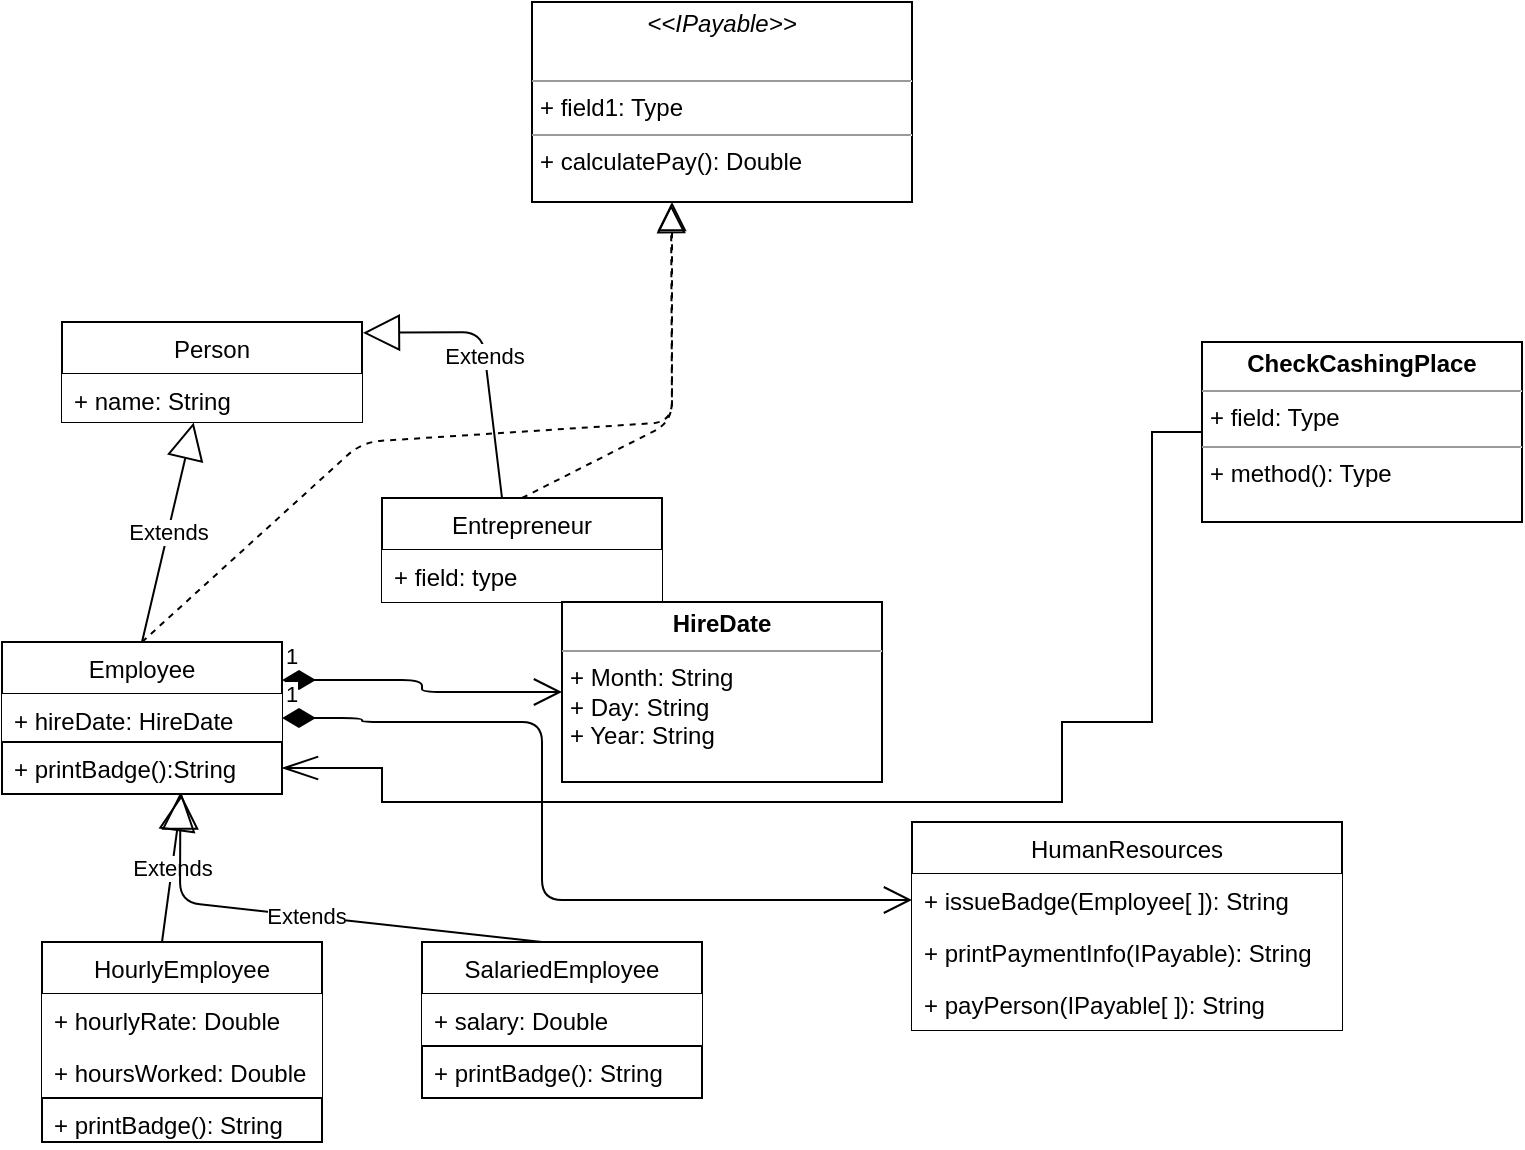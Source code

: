 <mxfile version="15.2.9" type="github"><diagram id="qScpDGxr_nSGSyFN2snp" name="Page-1"><mxGraphModel dx="1002" dy="1725" grid="1" gridSize="10" guides="1" tooltips="1" connect="1" arrows="1" fold="1" page="1" pageScale="1" pageWidth="850" pageHeight="1100" math="0" shadow="0"><root><mxCell id="0"/><mxCell id="1" parent="0"/><mxCell id="t7cwcvP3SJCe5SZ76nyo-1" value="Person" style="swimlane;fontStyle=0;childLayout=stackLayout;horizontal=1;startSize=26;fillColor=default;horizontalStack=0;resizeParent=1;resizeParentMax=0;resizeLast=0;collapsible=1;marginBottom=0;" vertex="1" parent="1"><mxGeometry x="50" width="150" height="50" as="geometry"/></mxCell><mxCell id="t7cwcvP3SJCe5SZ76nyo-3" value="+ name: String" style="text;strokeColor=none;fillColor=default;align=left;verticalAlign=top;spacingLeft=4;spacingRight=4;overflow=hidden;rotatable=0;points=[[0,0.5],[1,0.5]];portConstraint=eastwest;" vertex="1" parent="t7cwcvP3SJCe5SZ76nyo-1"><mxGeometry y="26" width="150" height="24" as="geometry"/></mxCell><mxCell id="t7cwcvP3SJCe5SZ76nyo-25" style="edgeStyle=orthogonalEdgeStyle;rounded=0;orthogonalLoop=1;jettySize=auto;html=1;exitX=1;exitY=0.5;exitDx=0;exitDy=0;" edge="1" parent="t7cwcvP3SJCe5SZ76nyo-1" source="t7cwcvP3SJCe5SZ76nyo-3" target="t7cwcvP3SJCe5SZ76nyo-3"><mxGeometry relative="1" as="geometry"/></mxCell><mxCell id="t7cwcvP3SJCe5SZ76nyo-5" value="Entrepreneur" style="swimlane;fontStyle=0;childLayout=stackLayout;horizontal=1;startSize=26;fillColor=#FFFFFF;horizontalStack=0;resizeParent=1;resizeParentMax=0;resizeLast=0;collapsible=1;marginBottom=0;" vertex="1" parent="1"><mxGeometry x="210" y="88" width="140" height="52" as="geometry"/></mxCell><mxCell id="t7cwcvP3SJCe5SZ76nyo-30" value="Extends" style="endArrow=block;endSize=16;endFill=0;html=1;entryX=1.003;entryY=0.108;entryDx=0;entryDy=0;entryPerimeter=0;" edge="1" parent="t7cwcvP3SJCe5SZ76nyo-5" target="t7cwcvP3SJCe5SZ76nyo-1"><mxGeometry width="160" relative="1" as="geometry"><mxPoint x="60" as="sourcePoint"/><mxPoint x="-40" y="-50" as="targetPoint"/><Array as="points"><mxPoint x="50" y="-83"/></Array></mxGeometry></mxCell><mxCell id="t7cwcvP3SJCe5SZ76nyo-7" value="+ field: type" style="text;strokeColor=none;fillColor=default;align=left;verticalAlign=top;spacingLeft=4;spacingRight=4;overflow=hidden;rotatable=0;points=[[0,0.5],[1,0.5]];portConstraint=eastwest;" vertex="1" parent="t7cwcvP3SJCe5SZ76nyo-5"><mxGeometry y="26" width="140" height="26" as="geometry"/></mxCell><mxCell id="t7cwcvP3SJCe5SZ76nyo-9" value="HumanResources" style="swimlane;fontStyle=0;childLayout=stackLayout;horizontal=1;startSize=26;fillColor=default;horizontalStack=0;resizeParent=1;resizeParentMax=0;resizeLast=0;collapsible=1;marginBottom=0;" vertex="1" parent="1"><mxGeometry x="475" y="250" width="215" height="104" as="geometry"/></mxCell><mxCell id="t7cwcvP3SJCe5SZ76nyo-10" value="+ issueBadge(Employee[ ]): String" style="text;strokeColor=none;fillColor=default;align=left;verticalAlign=top;spacingLeft=4;spacingRight=4;overflow=hidden;rotatable=0;points=[[0,0.5],[1,0.5]];portConstraint=eastwest;" vertex="1" parent="t7cwcvP3SJCe5SZ76nyo-9"><mxGeometry y="26" width="215" height="26" as="geometry"/></mxCell><mxCell id="t7cwcvP3SJCe5SZ76nyo-11" value="+ printPaymentInfo(IPayable): String" style="text;strokeColor=none;fillColor=default;align=left;verticalAlign=top;spacingLeft=4;spacingRight=4;overflow=hidden;rotatable=0;points=[[0,0.5],[1,0.5]];portConstraint=eastwest;" vertex="1" parent="t7cwcvP3SJCe5SZ76nyo-9"><mxGeometry y="52" width="215" height="26" as="geometry"/></mxCell><mxCell id="t7cwcvP3SJCe5SZ76nyo-12" value="+ payPerson(IPayable[ ]): String " style="text;strokeColor=none;fillColor=default;align=left;verticalAlign=top;spacingLeft=4;spacingRight=4;overflow=hidden;rotatable=0;points=[[0,0.5],[1,0.5]];portConstraint=eastwest;" vertex="1" parent="t7cwcvP3SJCe5SZ76nyo-9"><mxGeometry y="78" width="215" height="26" as="geometry"/></mxCell><mxCell id="t7cwcvP3SJCe5SZ76nyo-13" value="HourlyEmployee" style="swimlane;fontStyle=0;childLayout=stackLayout;horizontal=1;startSize=26;fillColor=default;horizontalStack=0;resizeParent=1;resizeParentMax=0;resizeLast=0;collapsible=1;marginBottom=0;" vertex="1" parent="1"><mxGeometry x="40" y="310" width="140" height="100" as="geometry"/></mxCell><mxCell id="t7cwcvP3SJCe5SZ76nyo-44" value="Extends" style="endArrow=block;endSize=16;endFill=0;html=1;" edge="1" parent="t7cwcvP3SJCe5SZ76nyo-13"><mxGeometry width="160" relative="1" as="geometry"><mxPoint x="60" as="sourcePoint"/><mxPoint x="70" y="-74" as="targetPoint"/></mxGeometry></mxCell><mxCell id="t7cwcvP3SJCe5SZ76nyo-14" value="+ hourlyRate: Double" style="text;strokeColor=none;fillColor=default;align=left;verticalAlign=top;spacingLeft=4;spacingRight=4;overflow=hidden;rotatable=0;points=[[0,0.5],[1,0.5]];portConstraint=eastwest;" vertex="1" parent="t7cwcvP3SJCe5SZ76nyo-13"><mxGeometry y="26" width="140" height="26" as="geometry"/></mxCell><mxCell id="t7cwcvP3SJCe5SZ76nyo-15" value="+ hoursWorked: Double" style="text;strokeColor=none;fillColor=default;align=left;verticalAlign=top;spacingLeft=4;spacingRight=4;overflow=hidden;rotatable=0;points=[[0,0.5],[1,0.5]];portConstraint=eastwest;" vertex="1" parent="t7cwcvP3SJCe5SZ76nyo-13"><mxGeometry y="52" width="140" height="26" as="geometry"/></mxCell><mxCell id="t7cwcvP3SJCe5SZ76nyo-41" value="+ printBadge(): String " style="text;strokeColor=default;fillColor=default;align=left;verticalAlign=top;spacingLeft=4;spacingRight=4;overflow=hidden;rotatable=0;points=[[0,0.5],[1,0.5]];portConstraint=eastwest;" vertex="1" parent="t7cwcvP3SJCe5SZ76nyo-13"><mxGeometry y="78" width="140" height="22" as="geometry"/></mxCell><mxCell id="t7cwcvP3SJCe5SZ76nyo-17" value="SalariedEmployee" style="swimlane;fontStyle=0;childLayout=stackLayout;horizontal=1;startSize=26;fillColor=default;horizontalStack=0;resizeParent=1;resizeParentMax=0;resizeLast=0;collapsible=1;marginBottom=0;" vertex="1" parent="1"><mxGeometry x="230" y="310" width="140" height="78" as="geometry"/></mxCell><mxCell id="t7cwcvP3SJCe5SZ76nyo-45" value="Extends" style="endArrow=block;endSize=16;endFill=0;html=1;entryX=0.637;entryY=0.971;entryDx=0;entryDy=0;entryPerimeter=0;" edge="1" parent="t7cwcvP3SJCe5SZ76nyo-17" target="t7cwcvP3SJCe5SZ76nyo-38"><mxGeometry width="160" relative="1" as="geometry"><mxPoint x="60" as="sourcePoint"/><mxPoint x="220" as="targetPoint"/><Array as="points"><mxPoint x="-121" y="-20"/></Array></mxGeometry></mxCell><mxCell id="t7cwcvP3SJCe5SZ76nyo-18" value="+ salary: Double" style="text;strokeColor=none;fillColor=default;align=left;verticalAlign=top;spacingLeft=4;spacingRight=4;overflow=hidden;rotatable=0;points=[[0,0.5],[1,0.5]];portConstraint=eastwest;" vertex="1" parent="t7cwcvP3SJCe5SZ76nyo-17"><mxGeometry y="26" width="140" height="26" as="geometry"/></mxCell><mxCell id="t7cwcvP3SJCe5SZ76nyo-19" value="+ printBadge(): String" style="text;strokeColor=default;fillColor=default;align=left;verticalAlign=top;spacingLeft=4;spacingRight=4;overflow=hidden;rotatable=0;points=[[0,0.5],[1,0.5]];portConstraint=eastwest;" vertex="1" parent="t7cwcvP3SJCe5SZ76nyo-17"><mxGeometry y="52" width="140" height="26" as="geometry"/></mxCell><mxCell id="t7cwcvP3SJCe5SZ76nyo-21" value="Employee" style="swimlane;fontStyle=0;childLayout=stackLayout;horizontal=1;startSize=26;fillColor=default;horizontalStack=0;resizeParent=1;resizeParentMax=0;resizeLast=0;collapsible=1;marginBottom=0;" vertex="1" parent="1"><mxGeometry x="20" y="160" width="140" height="76" as="geometry"><mxRectangle y="160" width="90" height="26" as="alternateBounds"/></mxGeometry></mxCell><mxCell id="t7cwcvP3SJCe5SZ76nyo-29" value="Extends" style="endArrow=block;endSize=16;endFill=0;html=1;entryX=0.439;entryY=1.01;entryDx=0;entryDy=0;entryPerimeter=0;" edge="1" parent="t7cwcvP3SJCe5SZ76nyo-21" target="t7cwcvP3SJCe5SZ76nyo-3"><mxGeometry width="160" relative="1" as="geometry"><mxPoint x="70" as="sourcePoint"/><mxPoint x="87.15" y="-84.416" as="targetPoint"/></mxGeometry></mxCell><mxCell id="t7cwcvP3SJCe5SZ76nyo-22" value="+ hireDate: HireDate" style="text;strokeColor=none;fillColor=default;align=left;verticalAlign=top;spacingLeft=4;spacingRight=4;overflow=hidden;rotatable=0;points=[[0,0.5],[1,0.5]];portConstraint=eastwest;" vertex="1" parent="t7cwcvP3SJCe5SZ76nyo-21"><mxGeometry y="26" width="140" height="24" as="geometry"/></mxCell><mxCell id="t7cwcvP3SJCe5SZ76nyo-38" value="+ printBadge():String" style="text;strokeColor=default;fillColor=default;align=left;verticalAlign=top;spacingLeft=4;spacingRight=4;overflow=hidden;rotatable=0;points=[[0,0.5],[1,0.5]];portConstraint=eastwest;" vertex="1" parent="t7cwcvP3SJCe5SZ76nyo-21"><mxGeometry y="50" width="140" height="26" as="geometry"/></mxCell><mxCell id="t7cwcvP3SJCe5SZ76nyo-26" value="&lt;p style=&quot;margin: 0px ; margin-top: 4px ; text-align: center&quot;&gt;&lt;b&gt;HireDate&lt;/b&gt;&lt;/p&gt;&lt;hr size=&quot;1&quot;&gt;&lt;p style=&quot;margin: 0px ; margin-left: 4px&quot;&gt;+ Month: String&lt;/p&gt;&lt;p style=&quot;margin: 0px ; margin-left: 4px&quot;&gt;+ Day: String&lt;/p&gt;&lt;p style=&quot;margin: 0px ; margin-left: 4px&quot;&gt;+ Year: String&lt;/p&gt;&lt;p style=&quot;margin: 0px ; margin-left: 4px&quot;&gt;&lt;br&gt;&lt;/p&gt;" style="verticalAlign=top;align=left;overflow=fill;fontSize=12;fontFamily=Helvetica;html=1;" vertex="1" parent="1"><mxGeometry x="300" y="140" width="160" height="90" as="geometry"/></mxCell><mxCell id="t7cwcvP3SJCe5SZ76nyo-55" style="edgeStyle=orthogonalEdgeStyle;rounded=0;orthogonalLoop=1;jettySize=auto;html=1;startArrow=none;startFill=0;endArrow=openThin;endFill=0;strokeWidth=1;endSize=16;entryX=1;entryY=0.5;entryDx=0;entryDy=0;" edge="1" parent="1" source="t7cwcvP3SJCe5SZ76nyo-27" target="t7cwcvP3SJCe5SZ76nyo-38"><mxGeometry relative="1" as="geometry"><mxPoint x="550" y="55" as="targetPoint"/><Array as="points"><mxPoint x="595" y="55"/><mxPoint x="595" y="200"/><mxPoint x="550" y="200"/><mxPoint x="550" y="240"/><mxPoint x="210" y="240"/><mxPoint x="210" y="223"/></Array></mxGeometry></mxCell><mxCell id="t7cwcvP3SJCe5SZ76nyo-27" value="&lt;p style=&quot;margin: 0px ; margin-top: 4px ; text-align: center&quot;&gt;&lt;b&gt;CheckCashingPlace&lt;/b&gt;&lt;/p&gt;&lt;hr size=&quot;1&quot;&gt;&lt;p style=&quot;margin: 0px ; margin-left: 4px&quot;&gt;+ field: Type&lt;/p&gt;&lt;hr size=&quot;1&quot;&gt;&lt;p style=&quot;margin: 0px ; margin-left: 4px&quot;&gt;+ method(): Type&lt;/p&gt;" style="verticalAlign=top;align=left;overflow=fill;fontSize=12;fontFamily=Helvetica;html=1;" vertex="1" parent="1"><mxGeometry x="620" y="10" width="160" height="90" as="geometry"/></mxCell><mxCell id="t7cwcvP3SJCe5SZ76nyo-28" value="&lt;p style=&quot;margin: 0px ; margin-top: 4px ; text-align: center&quot;&gt;&lt;i&gt;&amp;lt;&amp;lt;IPayable&amp;gt;&amp;gt;&lt;/i&gt;&lt;br&gt;&lt;br&gt;&lt;/p&gt;&lt;hr size=&quot;1&quot;&gt;&lt;p style=&quot;margin: 0px ; margin-left: 4px&quot;&gt;+ field1: Type&lt;/p&gt;&lt;hr size=&quot;1&quot;&gt;&lt;p style=&quot;margin: 0px ; margin-left: 4px&quot;&gt;+ calculatePay(): Double&lt;/p&gt;" style="verticalAlign=top;align=left;overflow=fill;fontSize=12;fontFamily=Helvetica;html=1;strokeColor=default;fillColor=default;" vertex="1" parent="1"><mxGeometry x="285" y="-160" width="190" height="100" as="geometry"/></mxCell><mxCell id="t7cwcvP3SJCe5SZ76nyo-50" value="1" style="endArrow=open;html=1;endSize=12;startArrow=diamondThin;startSize=14;startFill=1;edgeStyle=orthogonalEdgeStyle;align=left;verticalAlign=bottom;entryX=0;entryY=0.5;entryDx=0;entryDy=0;exitX=1;exitY=0.25;exitDx=0;exitDy=0;" edge="1" parent="1" source="t7cwcvP3SJCe5SZ76nyo-21" target="t7cwcvP3SJCe5SZ76nyo-26"><mxGeometry x="-1" y="3" relative="1" as="geometry"><mxPoint x="160" y="200" as="sourcePoint"/><mxPoint x="320" y="200" as="targetPoint"/></mxGeometry></mxCell><mxCell id="t7cwcvP3SJCe5SZ76nyo-51" value="" style="endArrow=block;dashed=1;endFill=0;endSize=12;html=1;entryX=0.366;entryY=1.011;entryDx=0;entryDy=0;entryPerimeter=0;exitX=0.5;exitY=0;exitDx=0;exitDy=0;" edge="1" parent="1" source="t7cwcvP3SJCe5SZ76nyo-21" target="t7cwcvP3SJCe5SZ76nyo-28"><mxGeometry width="160" relative="1" as="geometry"><mxPoint x="90" y="150" as="sourcePoint"/><mxPoint x="250" y="150" as="targetPoint"/><Array as="points"><mxPoint x="200" y="60"/><mxPoint x="355" y="50"/></Array></mxGeometry></mxCell><mxCell id="t7cwcvP3SJCe5SZ76nyo-52" value="" style="endArrow=block;dashed=1;endFill=0;endSize=12;html=1;exitX=0.5;exitY=0;exitDx=0;exitDy=0;" edge="1" parent="1" source="t7cwcvP3SJCe5SZ76nyo-5"><mxGeometry width="160" relative="1" as="geometry"><mxPoint x="280" y="80" as="sourcePoint"/><mxPoint x="355" y="-60" as="targetPoint"/><Array as="points"><mxPoint x="355" y="50"/></Array></mxGeometry></mxCell><mxCell id="t7cwcvP3SJCe5SZ76nyo-53" value="1" style="endArrow=open;html=1;endSize=12;startArrow=diamondThin;startSize=14;startFill=1;edgeStyle=orthogonalEdgeStyle;align=left;verticalAlign=bottom;entryX=0;entryY=0.5;entryDx=0;entryDy=0;exitX=1;exitY=0.5;exitDx=0;exitDy=0;" edge="1" parent="1" source="t7cwcvP3SJCe5SZ76nyo-22" target="t7cwcvP3SJCe5SZ76nyo-10"><mxGeometry x="-1" y="3" relative="1" as="geometry"><mxPoint x="190" y="200" as="sourcePoint"/><mxPoint x="300" y="210" as="targetPoint"/><Array as="points"><mxPoint x="200" y="198"/><mxPoint x="200" y="200"/><mxPoint x="290" y="200"/><mxPoint x="290" y="289"/></Array></mxGeometry></mxCell></root></mxGraphModel></diagram></mxfile>